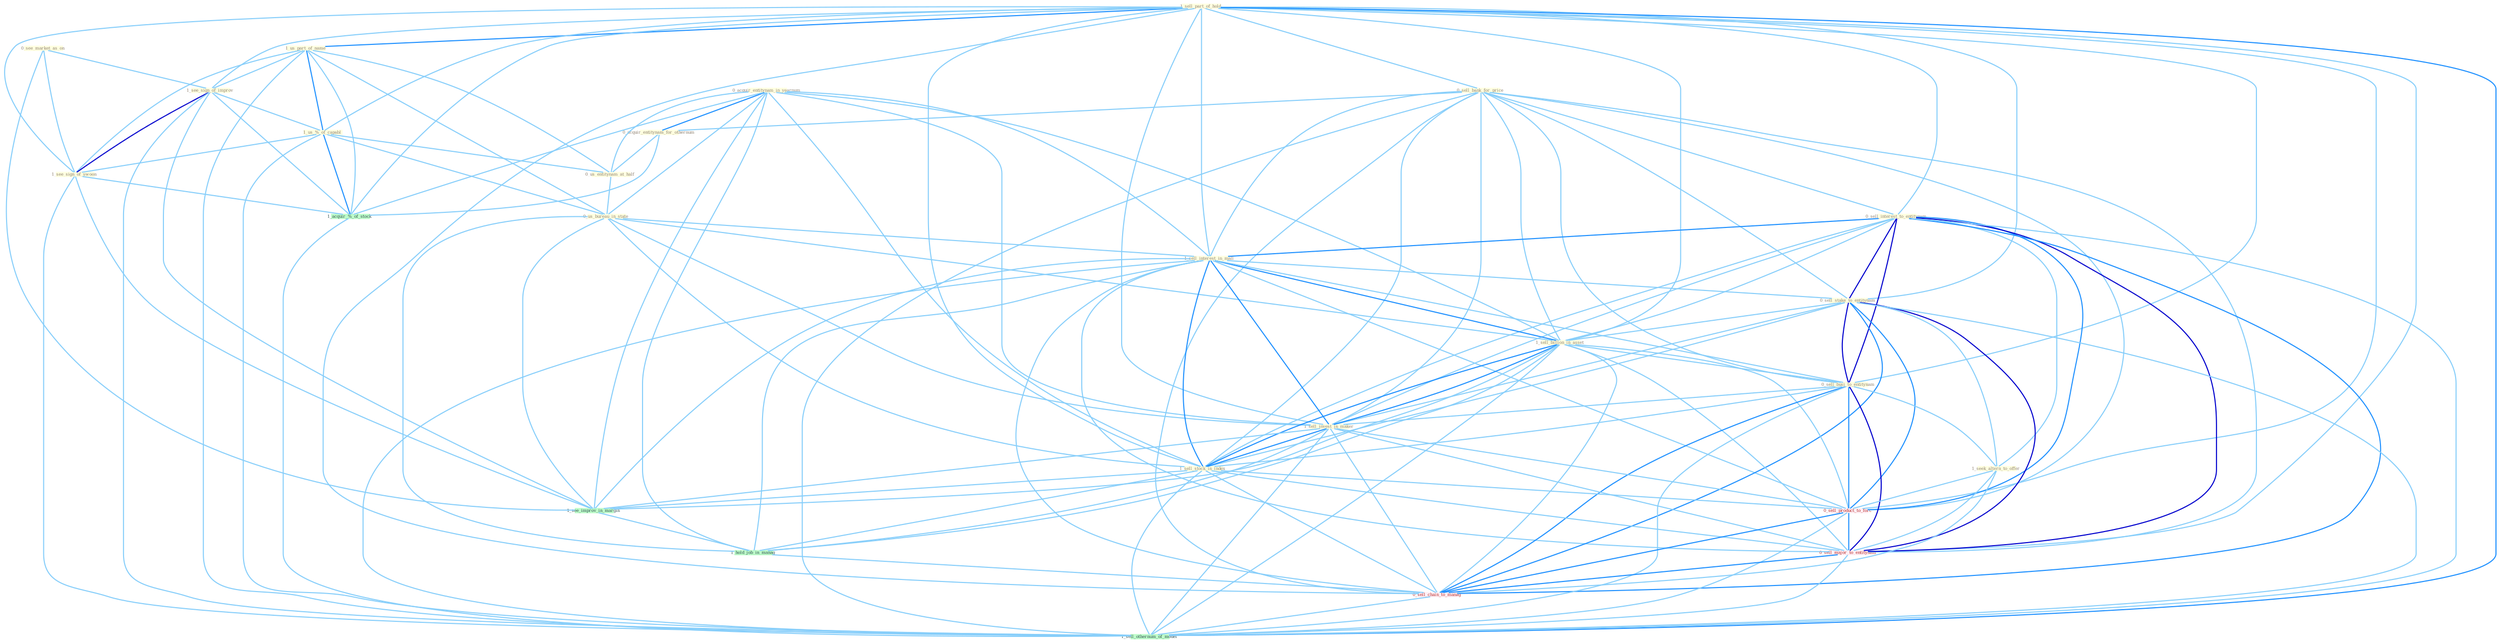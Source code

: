 Graph G{ 
    node
    [shape=polygon,style=filled,width=.5,height=.06,color="#BDFCC9",fixedsize=true,fontsize=4,
    fontcolor="#2f4f4f"];
    {node
    [color="#ffffe0", fontcolor="#8b7d6b"] "1_sell_part_of_hold " "0_see_market_as_on " "0_sell_bank_for_price " "0_acquir_entitynam_in_yearnum " "0_acquir_entitynam_for_othernum " "1_us_part_of_name " "1_see_sign_of_improv " "1_us_%_of_capabl " "1_see_sign_of_swoon " "0_sell_interest_to_entitynam " "0_us_entitynam_at_half " "0_us_bureau_in_state " "1_sell_interest_in_mall " "0_sell_stake_to_entitynam " "1_sell_billion_in_asset " "0_sell_busi_to_entitynam " "1_sell_invest_in_maker " "1_sell_stock_in_index " "1_seek_altern_to_offer "}
{node [color="#fff0f5", fontcolor="#b22222"] "0_sell_product_to_forc " "0_sell_major_to_entitynam " "0_sell_chain_to_manag "}
edge [color="#B0E2FF"];

	"1_sell_part_of_hold " -- "0_sell_bank_for_price " [w="1", color="#87cefa" ];
	"1_sell_part_of_hold " -- "1_us_part_of_name " [w="2", color="#1e90ff" , len=0.8];
	"1_sell_part_of_hold " -- "1_see_sign_of_improv " [w="1", color="#87cefa" ];
	"1_sell_part_of_hold " -- "1_us_%_of_capabl " [w="1", color="#87cefa" ];
	"1_sell_part_of_hold " -- "1_see_sign_of_swoon " [w="1", color="#87cefa" ];
	"1_sell_part_of_hold " -- "0_sell_interest_to_entitynam " [w="1", color="#87cefa" ];
	"1_sell_part_of_hold " -- "1_sell_interest_in_mall " [w="1", color="#87cefa" ];
	"1_sell_part_of_hold " -- "0_sell_stake_to_entitynam " [w="1", color="#87cefa" ];
	"1_sell_part_of_hold " -- "1_sell_billion_in_asset " [w="1", color="#87cefa" ];
	"1_sell_part_of_hold " -- "0_sell_busi_to_entitynam " [w="1", color="#87cefa" ];
	"1_sell_part_of_hold " -- "1_sell_invest_in_maker " [w="1", color="#87cefa" ];
	"1_sell_part_of_hold " -- "1_sell_stock_in_index " [w="1", color="#87cefa" ];
	"1_sell_part_of_hold " -- "1_acquir_%_of_stock " [w="1", color="#87cefa" ];
	"1_sell_part_of_hold " -- "0_sell_product_to_forc " [w="1", color="#87cefa" ];
	"1_sell_part_of_hold " -- "0_sell_major_to_entitynam " [w="1", color="#87cefa" ];
	"1_sell_part_of_hold " -- "0_sell_chain_to_manag " [w="1", color="#87cefa" ];
	"1_sell_part_of_hold " -- "1_sell_othernum_of_model " [w="2", color="#1e90ff" , len=0.8];
	"0_see_market_as_on " -- "1_see_sign_of_improv " [w="1", color="#87cefa" ];
	"0_see_market_as_on " -- "1_see_sign_of_swoon " [w="1", color="#87cefa" ];
	"0_see_market_as_on " -- "1_see_improv_in_margin " [w="1", color="#87cefa" ];
	"0_sell_bank_for_price " -- "0_acquir_entitynam_for_othernum " [w="1", color="#87cefa" ];
	"0_sell_bank_for_price " -- "0_sell_interest_to_entitynam " [w="1", color="#87cefa" ];
	"0_sell_bank_for_price " -- "1_sell_interest_in_mall " [w="1", color="#87cefa" ];
	"0_sell_bank_for_price " -- "0_sell_stake_to_entitynam " [w="1", color="#87cefa" ];
	"0_sell_bank_for_price " -- "1_sell_billion_in_asset " [w="1", color="#87cefa" ];
	"0_sell_bank_for_price " -- "0_sell_busi_to_entitynam " [w="1", color="#87cefa" ];
	"0_sell_bank_for_price " -- "1_sell_invest_in_maker " [w="1", color="#87cefa" ];
	"0_sell_bank_for_price " -- "1_sell_stock_in_index " [w="1", color="#87cefa" ];
	"0_sell_bank_for_price " -- "0_sell_product_to_forc " [w="1", color="#87cefa" ];
	"0_sell_bank_for_price " -- "0_sell_major_to_entitynam " [w="1", color="#87cefa" ];
	"0_sell_bank_for_price " -- "0_sell_chain_to_manag " [w="1", color="#87cefa" ];
	"0_sell_bank_for_price " -- "1_sell_othernum_of_model " [w="1", color="#87cefa" ];
	"0_acquir_entitynam_in_yearnum " -- "0_acquir_entitynam_for_othernum " [w="2", color="#1e90ff" , len=0.8];
	"0_acquir_entitynam_in_yearnum " -- "0_us_entitynam_at_half " [w="1", color="#87cefa" ];
	"0_acquir_entitynam_in_yearnum " -- "0_us_bureau_in_state " [w="1", color="#87cefa" ];
	"0_acquir_entitynam_in_yearnum " -- "1_sell_interest_in_mall " [w="1", color="#87cefa" ];
	"0_acquir_entitynam_in_yearnum " -- "1_sell_billion_in_asset " [w="1", color="#87cefa" ];
	"0_acquir_entitynam_in_yearnum " -- "1_sell_invest_in_maker " [w="1", color="#87cefa" ];
	"0_acquir_entitynam_in_yearnum " -- "1_sell_stock_in_index " [w="1", color="#87cefa" ];
	"0_acquir_entitynam_in_yearnum " -- "1_see_improv_in_margin " [w="1", color="#87cefa" ];
	"0_acquir_entitynam_in_yearnum " -- "1_acquir_%_of_stock " [w="1", color="#87cefa" ];
	"0_acquir_entitynam_in_yearnum " -- "1_hold_job_in_manag " [w="1", color="#87cefa" ];
	"0_acquir_entitynam_for_othernum " -- "0_us_entitynam_at_half " [w="1", color="#87cefa" ];
	"0_acquir_entitynam_for_othernum " -- "1_acquir_%_of_stock " [w="1", color="#87cefa" ];
	"1_us_part_of_name " -- "1_see_sign_of_improv " [w="1", color="#87cefa" ];
	"1_us_part_of_name " -- "1_us_%_of_capabl " [w="2", color="#1e90ff" , len=0.8];
	"1_us_part_of_name " -- "1_see_sign_of_swoon " [w="1", color="#87cefa" ];
	"1_us_part_of_name " -- "0_us_entitynam_at_half " [w="1", color="#87cefa" ];
	"1_us_part_of_name " -- "0_us_bureau_in_state " [w="1", color="#87cefa" ];
	"1_us_part_of_name " -- "1_acquir_%_of_stock " [w="1", color="#87cefa" ];
	"1_us_part_of_name " -- "1_sell_othernum_of_model " [w="1", color="#87cefa" ];
	"1_see_sign_of_improv " -- "1_us_%_of_capabl " [w="1", color="#87cefa" ];
	"1_see_sign_of_improv " -- "1_see_sign_of_swoon " [w="3", color="#0000cd" , len=0.6];
	"1_see_sign_of_improv " -- "1_see_improv_in_margin " [w="1", color="#87cefa" ];
	"1_see_sign_of_improv " -- "1_acquir_%_of_stock " [w="1", color="#87cefa" ];
	"1_see_sign_of_improv " -- "1_sell_othernum_of_model " [w="1", color="#87cefa" ];
	"1_us_%_of_capabl " -- "1_see_sign_of_swoon " [w="1", color="#87cefa" ];
	"1_us_%_of_capabl " -- "0_us_entitynam_at_half " [w="1", color="#87cefa" ];
	"1_us_%_of_capabl " -- "0_us_bureau_in_state " [w="1", color="#87cefa" ];
	"1_us_%_of_capabl " -- "1_acquir_%_of_stock " [w="2", color="#1e90ff" , len=0.8];
	"1_us_%_of_capabl " -- "1_sell_othernum_of_model " [w="1", color="#87cefa" ];
	"1_see_sign_of_swoon " -- "1_see_improv_in_margin " [w="1", color="#87cefa" ];
	"1_see_sign_of_swoon " -- "1_acquir_%_of_stock " [w="1", color="#87cefa" ];
	"1_see_sign_of_swoon " -- "1_sell_othernum_of_model " [w="1", color="#87cefa" ];
	"0_sell_interest_to_entitynam " -- "1_sell_interest_in_mall " [w="2", color="#1e90ff" , len=0.8];
	"0_sell_interest_to_entitynam " -- "0_sell_stake_to_entitynam " [w="3", color="#0000cd" , len=0.6];
	"0_sell_interest_to_entitynam " -- "1_sell_billion_in_asset " [w="1", color="#87cefa" ];
	"0_sell_interest_to_entitynam " -- "0_sell_busi_to_entitynam " [w="3", color="#0000cd" , len=0.6];
	"0_sell_interest_to_entitynam " -- "1_sell_invest_in_maker " [w="1", color="#87cefa" ];
	"0_sell_interest_to_entitynam " -- "1_sell_stock_in_index " [w="1", color="#87cefa" ];
	"0_sell_interest_to_entitynam " -- "1_seek_altern_to_offer " [w="1", color="#87cefa" ];
	"0_sell_interest_to_entitynam " -- "0_sell_product_to_forc " [w="2", color="#1e90ff" , len=0.8];
	"0_sell_interest_to_entitynam " -- "0_sell_major_to_entitynam " [w="3", color="#0000cd" , len=0.6];
	"0_sell_interest_to_entitynam " -- "0_sell_chain_to_manag " [w="2", color="#1e90ff" , len=0.8];
	"0_sell_interest_to_entitynam " -- "1_sell_othernum_of_model " [w="1", color="#87cefa" ];
	"0_us_entitynam_at_half " -- "0_us_bureau_in_state " [w="1", color="#87cefa" ];
	"0_us_bureau_in_state " -- "1_sell_interest_in_mall " [w="1", color="#87cefa" ];
	"0_us_bureau_in_state " -- "1_sell_billion_in_asset " [w="1", color="#87cefa" ];
	"0_us_bureau_in_state " -- "1_sell_invest_in_maker " [w="1", color="#87cefa" ];
	"0_us_bureau_in_state " -- "1_sell_stock_in_index " [w="1", color="#87cefa" ];
	"0_us_bureau_in_state " -- "1_see_improv_in_margin " [w="1", color="#87cefa" ];
	"0_us_bureau_in_state " -- "1_hold_job_in_manag " [w="1", color="#87cefa" ];
	"1_sell_interest_in_mall " -- "0_sell_stake_to_entitynam " [w="1", color="#87cefa" ];
	"1_sell_interest_in_mall " -- "1_sell_billion_in_asset " [w="2", color="#1e90ff" , len=0.8];
	"1_sell_interest_in_mall " -- "0_sell_busi_to_entitynam " [w="1", color="#87cefa" ];
	"1_sell_interest_in_mall " -- "1_sell_invest_in_maker " [w="2", color="#1e90ff" , len=0.8];
	"1_sell_interest_in_mall " -- "1_sell_stock_in_index " [w="2", color="#1e90ff" , len=0.8];
	"1_sell_interest_in_mall " -- "1_see_improv_in_margin " [w="1", color="#87cefa" ];
	"1_sell_interest_in_mall " -- "1_hold_job_in_manag " [w="1", color="#87cefa" ];
	"1_sell_interest_in_mall " -- "0_sell_product_to_forc " [w="1", color="#87cefa" ];
	"1_sell_interest_in_mall " -- "0_sell_major_to_entitynam " [w="1", color="#87cefa" ];
	"1_sell_interest_in_mall " -- "0_sell_chain_to_manag " [w="1", color="#87cefa" ];
	"1_sell_interest_in_mall " -- "1_sell_othernum_of_model " [w="1", color="#87cefa" ];
	"0_sell_stake_to_entitynam " -- "1_sell_billion_in_asset " [w="1", color="#87cefa" ];
	"0_sell_stake_to_entitynam " -- "0_sell_busi_to_entitynam " [w="3", color="#0000cd" , len=0.6];
	"0_sell_stake_to_entitynam " -- "1_sell_invest_in_maker " [w="1", color="#87cefa" ];
	"0_sell_stake_to_entitynam " -- "1_sell_stock_in_index " [w="1", color="#87cefa" ];
	"0_sell_stake_to_entitynam " -- "1_seek_altern_to_offer " [w="1", color="#87cefa" ];
	"0_sell_stake_to_entitynam " -- "0_sell_product_to_forc " [w="2", color="#1e90ff" , len=0.8];
	"0_sell_stake_to_entitynam " -- "0_sell_major_to_entitynam " [w="3", color="#0000cd" , len=0.6];
	"0_sell_stake_to_entitynam " -- "0_sell_chain_to_manag " [w="2", color="#1e90ff" , len=0.8];
	"0_sell_stake_to_entitynam " -- "1_sell_othernum_of_model " [w="1", color="#87cefa" ];
	"1_sell_billion_in_asset " -- "0_sell_busi_to_entitynam " [w="1", color="#87cefa" ];
	"1_sell_billion_in_asset " -- "1_sell_invest_in_maker " [w="2", color="#1e90ff" , len=0.8];
	"1_sell_billion_in_asset " -- "1_sell_stock_in_index " [w="2", color="#1e90ff" , len=0.8];
	"1_sell_billion_in_asset " -- "1_see_improv_in_margin " [w="1", color="#87cefa" ];
	"1_sell_billion_in_asset " -- "1_hold_job_in_manag " [w="1", color="#87cefa" ];
	"1_sell_billion_in_asset " -- "0_sell_product_to_forc " [w="1", color="#87cefa" ];
	"1_sell_billion_in_asset " -- "0_sell_major_to_entitynam " [w="1", color="#87cefa" ];
	"1_sell_billion_in_asset " -- "0_sell_chain_to_manag " [w="1", color="#87cefa" ];
	"1_sell_billion_in_asset " -- "1_sell_othernum_of_model " [w="1", color="#87cefa" ];
	"0_sell_busi_to_entitynam " -- "1_sell_invest_in_maker " [w="1", color="#87cefa" ];
	"0_sell_busi_to_entitynam " -- "1_sell_stock_in_index " [w="1", color="#87cefa" ];
	"0_sell_busi_to_entitynam " -- "1_seek_altern_to_offer " [w="1", color="#87cefa" ];
	"0_sell_busi_to_entitynam " -- "0_sell_product_to_forc " [w="2", color="#1e90ff" , len=0.8];
	"0_sell_busi_to_entitynam " -- "0_sell_major_to_entitynam " [w="3", color="#0000cd" , len=0.6];
	"0_sell_busi_to_entitynam " -- "0_sell_chain_to_manag " [w="2", color="#1e90ff" , len=0.8];
	"0_sell_busi_to_entitynam " -- "1_sell_othernum_of_model " [w="1", color="#87cefa" ];
	"1_sell_invest_in_maker " -- "1_sell_stock_in_index " [w="2", color="#1e90ff" , len=0.8];
	"1_sell_invest_in_maker " -- "1_see_improv_in_margin " [w="1", color="#87cefa" ];
	"1_sell_invest_in_maker " -- "1_hold_job_in_manag " [w="1", color="#87cefa" ];
	"1_sell_invest_in_maker " -- "0_sell_product_to_forc " [w="1", color="#87cefa" ];
	"1_sell_invest_in_maker " -- "0_sell_major_to_entitynam " [w="1", color="#87cefa" ];
	"1_sell_invest_in_maker " -- "0_sell_chain_to_manag " [w="1", color="#87cefa" ];
	"1_sell_invest_in_maker " -- "1_sell_othernum_of_model " [w="1", color="#87cefa" ];
	"1_sell_stock_in_index " -- "1_see_improv_in_margin " [w="1", color="#87cefa" ];
	"1_sell_stock_in_index " -- "1_hold_job_in_manag " [w="1", color="#87cefa" ];
	"1_sell_stock_in_index " -- "0_sell_product_to_forc " [w="1", color="#87cefa" ];
	"1_sell_stock_in_index " -- "0_sell_major_to_entitynam " [w="1", color="#87cefa" ];
	"1_sell_stock_in_index " -- "0_sell_chain_to_manag " [w="1", color="#87cefa" ];
	"1_sell_stock_in_index " -- "1_sell_othernum_of_model " [w="1", color="#87cefa" ];
	"1_seek_altern_to_offer " -- "0_sell_product_to_forc " [w="1", color="#87cefa" ];
	"1_seek_altern_to_offer " -- "0_sell_major_to_entitynam " [w="1", color="#87cefa" ];
	"1_seek_altern_to_offer " -- "0_sell_chain_to_manag " [w="1", color="#87cefa" ];
	"1_see_improv_in_margin " -- "1_hold_job_in_manag " [w="1", color="#87cefa" ];
	"1_acquir_%_of_stock " -- "1_sell_othernum_of_model " [w="1", color="#87cefa" ];
	"1_hold_job_in_manag " -- "0_sell_chain_to_manag " [w="1", color="#87cefa" ];
	"0_sell_product_to_forc " -- "0_sell_major_to_entitynam " [w="2", color="#1e90ff" , len=0.8];
	"0_sell_product_to_forc " -- "0_sell_chain_to_manag " [w="2", color="#1e90ff" , len=0.8];
	"0_sell_product_to_forc " -- "1_sell_othernum_of_model " [w="1", color="#87cefa" ];
	"0_sell_major_to_entitynam " -- "0_sell_chain_to_manag " [w="2", color="#1e90ff" , len=0.8];
	"0_sell_major_to_entitynam " -- "1_sell_othernum_of_model " [w="1", color="#87cefa" ];
	"0_sell_chain_to_manag " -- "1_sell_othernum_of_model " [w="1", color="#87cefa" ];
}